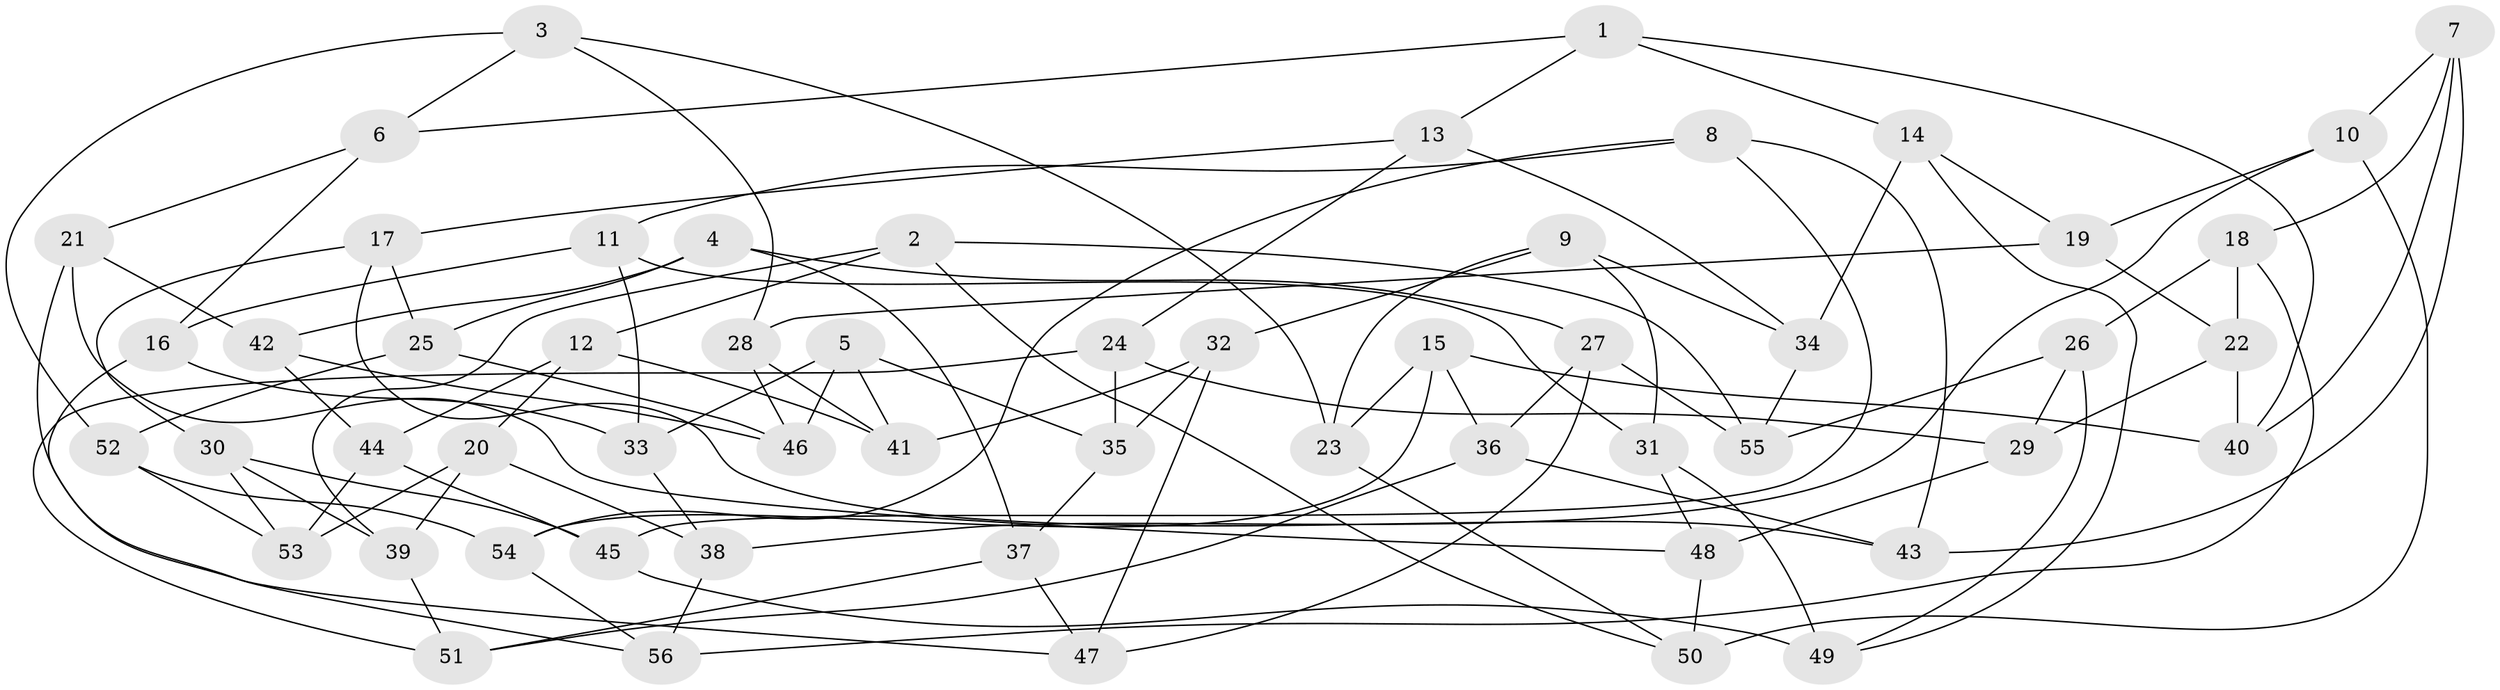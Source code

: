 // coarse degree distribution, {7: 0.125, 9: 0.1875, 6: 0.25, 4: 0.125, 8: 0.125, 3: 0.0625, 5: 0.125}
// Generated by graph-tools (version 1.1) at 2025/20/03/04/25 18:20:59]
// undirected, 56 vertices, 112 edges
graph export_dot {
graph [start="1"]
  node [color=gray90,style=filled];
  1;
  2;
  3;
  4;
  5;
  6;
  7;
  8;
  9;
  10;
  11;
  12;
  13;
  14;
  15;
  16;
  17;
  18;
  19;
  20;
  21;
  22;
  23;
  24;
  25;
  26;
  27;
  28;
  29;
  30;
  31;
  32;
  33;
  34;
  35;
  36;
  37;
  38;
  39;
  40;
  41;
  42;
  43;
  44;
  45;
  46;
  47;
  48;
  49;
  50;
  51;
  52;
  53;
  54;
  55;
  56;
  1 -- 14;
  1 -- 40;
  1 -- 13;
  1 -- 6;
  2 -- 12;
  2 -- 39;
  2 -- 50;
  2 -- 55;
  3 -- 23;
  3 -- 6;
  3 -- 28;
  3 -- 52;
  4 -- 42;
  4 -- 25;
  4 -- 27;
  4 -- 37;
  5 -- 33;
  5 -- 41;
  5 -- 46;
  5 -- 35;
  6 -- 16;
  6 -- 21;
  7 -- 18;
  7 -- 43;
  7 -- 40;
  7 -- 10;
  8 -- 43;
  8 -- 54;
  8 -- 11;
  8 -- 45;
  9 -- 23;
  9 -- 31;
  9 -- 32;
  9 -- 34;
  10 -- 19;
  10 -- 38;
  10 -- 50;
  11 -- 33;
  11 -- 16;
  11 -- 31;
  12 -- 41;
  12 -- 20;
  12 -- 44;
  13 -- 17;
  13 -- 34;
  13 -- 24;
  14 -- 19;
  14 -- 34;
  14 -- 49;
  15 -- 54;
  15 -- 36;
  15 -- 23;
  15 -- 40;
  16 -- 33;
  16 -- 56;
  17 -- 30;
  17 -- 25;
  17 -- 43;
  18 -- 22;
  18 -- 26;
  18 -- 56;
  19 -- 28;
  19 -- 22;
  20 -- 39;
  20 -- 38;
  20 -- 53;
  21 -- 47;
  21 -- 42;
  21 -- 48;
  22 -- 29;
  22 -- 40;
  23 -- 50;
  24 -- 51;
  24 -- 35;
  24 -- 29;
  25 -- 46;
  25 -- 52;
  26 -- 49;
  26 -- 29;
  26 -- 55;
  27 -- 55;
  27 -- 47;
  27 -- 36;
  28 -- 41;
  28 -- 46;
  29 -- 48;
  30 -- 39;
  30 -- 45;
  30 -- 53;
  31 -- 49;
  31 -- 48;
  32 -- 47;
  32 -- 41;
  32 -- 35;
  33 -- 38;
  34 -- 55;
  35 -- 37;
  36 -- 51;
  36 -- 43;
  37 -- 47;
  37 -- 51;
  38 -- 56;
  39 -- 51;
  42 -- 44;
  42 -- 46;
  44 -- 53;
  44 -- 45;
  45 -- 49;
  48 -- 50;
  52 -- 53;
  52 -- 54;
  54 -- 56;
}
